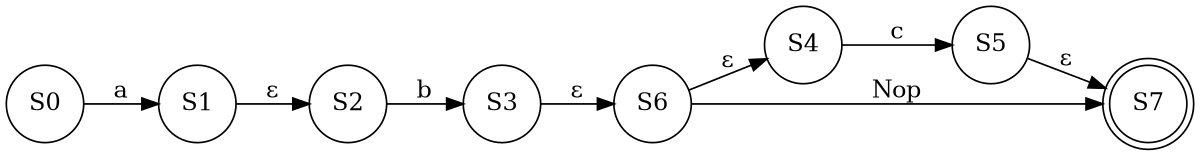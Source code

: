 digraph hierarchy {
rankdir = LR;
size = "8,5"
node[shape = circle];
S0 [label="S0"]
S1 [label="S1"]
S2 [label="S2"]
S3 [label="S3"]
S4 [label="S4"]
S5 [label="S5"]
S6 [label="S6"]
S7 [shape=doublecircle, label="S7"]
S0->S1 [label="a" ]
S1->S2 [label="ε" ]
S2->S3 [label="b" ]
S3->S6 [label="ε" ]
S4->S5 [label="c" ]
S5->S7 [label="ε" ]
S6->S4 [label="ε" ]
S6->S7 [label="Nop" ]
}